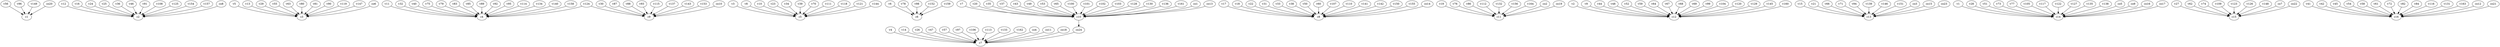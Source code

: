 strict digraph  {
c1;
c2;
c3;
c4;
c5;
c6;
c7;
c8;
c9;
c10;
c11;
c12;
c13;
c14;
c15;
c16;
v1;
v2;
v3;
v4;
v5;
v6;
v7;
v8;
v9;
v10;
v11;
v12;
v13;
v14;
v15;
v16;
v17;
v18;
v19;
v20;
v21;
v22;
v23;
v24;
v25;
v26;
v27;
v28;
v29;
v30;
v31;
v32;
v33;
v34;
v35;
v36;
v37;
v38;
v39;
v40;
v41;
v42;
v43;
v44;
v45;
v46;
v47;
v48;
v49;
v50;
v51;
v52;
v53;
v54;
v55;
v56;
v57;
v58;
v59;
v60;
v61;
v62;
v63;
v64;
v65;
v66;
v67;
v68;
v69;
v70;
v71;
v72;
v73;
v74;
v75;
v76;
v77;
v78;
v79;
v80;
v81;
v82;
v83;
v84;
v85;
v86;
v87;
v88;
v89;
v90;
v91;
v92;
v93;
v94;
v95;
v96;
v97;
v98;
v99;
v100;
v101;
v102;
v103;
v104;
v105;
v106;
v107;
v108;
v109;
v110;
v111;
v112;
v113;
v114;
v115;
v116;
v117;
v118;
v119;
v120;
v121;
v122;
v123;
v124;
v125;
v126;
v127;
v128;
v129;
v130;
v131;
v132;
v133;
v134;
v135;
v136;
v137;
v138;
v139;
v140;
v141;
v142;
v143;
v144;
v145;
v146;
v147;
v148;
v149;
v150;
v151;
v152;
v153;
v154;
v155;
v156;
v157;
v158;
v159;
v160;
v161;
v162;
v163;
v164;
co1;
co2;
co3;
co4;
co5;
co6;
co7;
co8;
co9;
co10;
co11;
co12;
co13;
co14;
co15;
co16;
co17;
co18;
co19;
co20;
co21;
co22;
co23;
co24;
c10 -> co24  [weight=1];
v1 -> c14  [weight=1];
v2 -> c12  [weight=1];
v3 -> c5  [weight=1];
v4 -> c7  [weight=1];
v5 -> c3  [weight=1];
v6 -> c6  [weight=1];
v7 -> c10  [weight=1];
v8 -> c5  [weight=1];
v9 -> c12  [weight=1];
v10 -> c5  [weight=1];
v11 -> c4  [weight=1];
v12 -> c2  [weight=1];
v13 -> c3  [weight=1];
v14 -> c7  [weight=1];
v15 -> c13  [weight=1];
v16 -> c2  [weight=1];
v17 -> c8  [weight=1];
v18 -> c8  [weight=1];
v19 -> c11  [weight=1];
v20 -> c10  [weight=1];
v21 -> c13  [weight=1];
v22 -> c8  [weight=1];
v23 -> c5  [weight=1];
v24 -> c2  [weight=1];
v25 -> c2  [weight=1];
v26 -> c7  [weight=1];
v27 -> c15  [weight=1];
v28 -> c14  [weight=1];
v29 -> c3  [weight=1];
v30 -> c9  [weight=1];
v31 -> c8  [weight=1];
v32 -> c4  [weight=1];
v33 -> c8  [weight=1];
v34 -> c5  [weight=1];
v35 -> c10  [weight=1];
v36 -> c2  [weight=1];
v37 -> c10  [weight=1];
v38 -> c8  [weight=1];
v39 -> c5  [weight=1];
v40 -> c4  [weight=1];
v41 -> c16  [weight=1];
v42 -> c16  [weight=1];
v43 -> c10  [weight=1];
v44 -> c12  [weight=1];
v45 -> c16  [weight=1];
v46 -> c2  [weight=1];
v47 -> c7  [weight=1];
v48 -> c12  [weight=1];
v49 -> c10  [weight=1];
v50 -> c8  [weight=1];
v51 -> c14  [weight=1];
v52 -> c12  [weight=1];
v53 -> c10  [weight=1];
v54 -> c16  [weight=1];
v55 -> c3  [weight=1];
v56 -> c1  [weight=1];
v57 -> c7  [weight=1];
v58 -> c16  [weight=1];
v59 -> c12  [weight=1];
v60 -> c8  [weight=1];
v61 -> c16  [weight=1];
v62 -> c15  [weight=1];
v63 -> c3  [weight=1];
v64 -> c12  [weight=1];
v65 -> c10  [weight=1];
v66 -> c13  [weight=1];
v67 -> c12  [weight=1];
v68 -> c12  [weight=1];
v69 -> c12  [weight=1];
v70 -> c5  [weight=1];
v71 -> c13  [weight=1];
v72 -> c16  [weight=1];
v73 -> c14  [weight=1];
v74 -> c15  [weight=1];
v75 -> c4  [weight=1];
v76 -> c11  [weight=1];
v77 -> c14  [weight=1];
v78 -> c6  [weight=1];
v79 -> c4  [weight=1];
v80 -> c3  [weight=1];
v81 -> c3  [weight=1];
v82 -> c16  [weight=1];
v83 -> c4  [weight=1];
v84 -> c16  [weight=1];
v85 -> c4  [weight=1];
v86 -> c11  [weight=1];
v87 -> c9  [weight=1];
v88 -> c9  [weight=1];
v89 -> c4  [weight=1];
v90 -> c3  [weight=1];
v91 -> c2  [weight=1];
v92 -> c4  [weight=1];
v93 -> c9  [weight=1];
v94 -> c13  [weight=1];
v95 -> c4  [weight=1];
v96 -> c1  [weight=1];
v97 -> c7  [weight=1];
v98 -> c6  [weight=1];
v99 -> c12  [weight=1];
v100 -> c10  [weight=1];
v101 -> c10  [weight=1];
v102 -> c10  [weight=1];
v103 -> c10  [weight=1];
v104 -> c12  [weight=1];
v105 -> c14  [weight=1];
v106 -> c7  [weight=1];
v107 -> c8  [weight=1];
v108 -> c2  [weight=1];
v109 -> c15  [weight=1];
v110 -> c8  [weight=1];
v111 -> c5  [weight=1];
v112 -> c11  [weight=1];
v113 -> c7  [weight=1];
v114 -> c4  [weight=1];
v115 -> c9  [weight=1];
v116 -> c16  [weight=1];
v117 -> c14  [weight=1];
v118 -> c5  [weight=1];
v119 -> c3  [weight=1];
v120 -> c12  [weight=1];
v121 -> c5  [weight=1];
v122 -> c14  [weight=1];
v123 -> c15  [weight=1];
v124 -> c9  [weight=1];
v124 -> c4  [weight=1];
v125 -> c2  [weight=1];
v126 -> c15  [weight=1];
v127 -> c14  [weight=1];
v128 -> c10  [weight=1];
v129 -> c12  [weight=1];
v130 -> c10  [weight=1];
v131 -> c16  [weight=1];
v132 -> c11  [weight=1];
v133 -> c7  [weight=1];
v134 -> c4  [weight=1];
v135 -> c14  [weight=1];
v136 -> c10  [weight=1];
v137 -> c9  [weight=1];
v138 -> c14  [weight=1];
v139 -> c13  [weight=1];
v140 -> c4  [weight=1];
v141 -> c8  [weight=1];
v142 -> c8  [weight=1];
v143 -> c9  [weight=1];
v144 -> c5  [weight=1];
v145 -> c12  [weight=1];
v146 -> c13  [weight=1];
v147 -> c3  [weight=1];
v148 -> c15  [weight=1];
v149 -> c1  [weight=1];
v150 -> c8  [weight=1];
v151 -> c13  [weight=1];
v152 -> c6  [weight=1];
v153 -> c9  [weight=1];
v154 -> c2  [weight=1];
v155 -> c8  [weight=1];
v156 -> c11  [weight=1];
v157 -> c2  [weight=1];
v158 -> c4  [weight=1];
v159 -> c6  [weight=1];
v160 -> c12  [weight=1];
v161 -> c10  [weight=1];
v162 -> c7  [weight=1];
v163 -> c16  [weight=1];
v164 -> c11  [weight=1];
co1 -> c10  [weight=1];
co2 -> c11  [weight=1];
co3 -> c13  [weight=1];
co4 -> c7  [weight=1];
co5 -> c14  [weight=1];
co6 -> c3  [weight=1];
co7 -> c15  [weight=1];
co8 -> c2  [weight=1];
co9 -> c14  [weight=1];
co10 -> c9  [weight=1];
co11 -> c7  [weight=1];
co12 -> c16  [weight=1];
co13 -> c10  [weight=1];
co14 -> c8  [weight=1];
co15 -> c13  [weight=1];
co16 -> c14  [weight=1];
co17 -> c14  [weight=1];
co18 -> c7  [weight=1];
co19 -> c11  [weight=1];
co20 -> c1  [weight=1];
co21 -> c16  [weight=1];
co22 -> c15  [weight=1];
co23 -> c13  [weight=1];
co24 -> c7  [weight=1];
}
